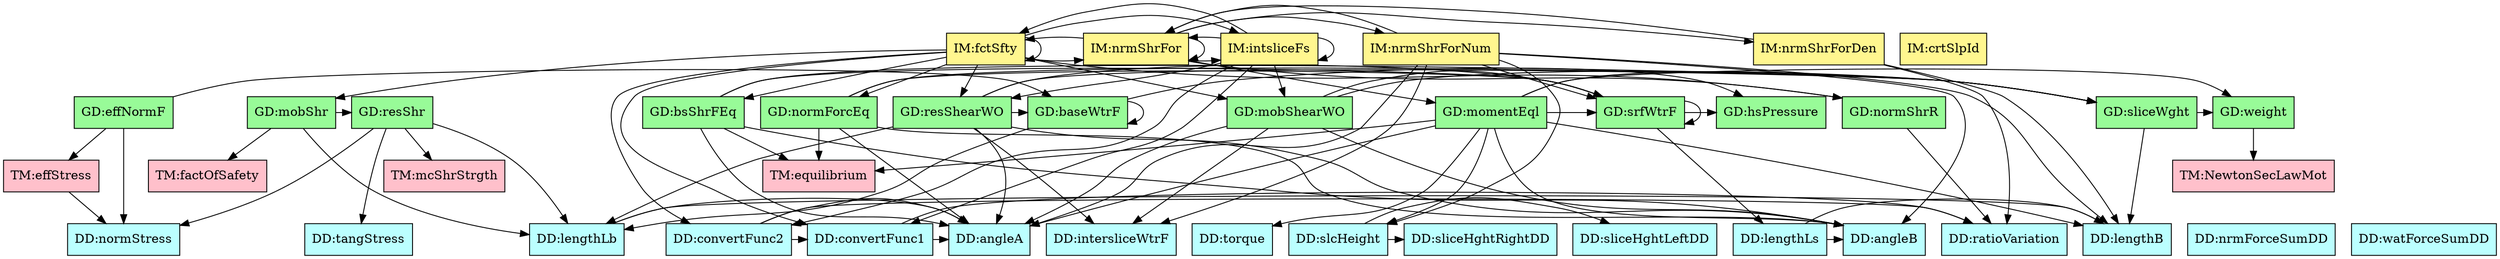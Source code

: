 digraph refvsref {
	l_bi -> alpha_i;
	l_bi -> b_i;
	l_si -> beta_i;
	l_si -> b_i;
	h_i -> hR;
	h_i -> hL;
	Phi -> alpha_i;
	Phi -> f_i;
	Psi -> alpha_i;
	Psi -> f_i;
	Psi -> Phi;
	effectiveStressTMMK -> sigma;
	normForcEqMK -> alpha_i;
	normForcEqMK -> beta_i;
	normForcEqMK -> equilibriumCSCSMK;
	normForcEqMK -> sliceWghtMK;
	normForcEqMK -> srfWtrFMK;
	bsShrFEqMK -> alpha_i;
	bsShrFEqMK -> beta_i;
	bsShrFEqMK -> equilibriumCSCSMK;
	bsShrFEqMK -> sliceWghtMK;
	bsShrFEqMK -> srfWtrFMK;
	resShrMK -> l_bi;
	resShrMK -> sigma;
	resShrMK -> tau;
	resShrMK -> mcShrSrgthMK;
	mobShrMK -> l_bi;
	mobShrMK -> factOfSafetyTMMK;
	mobShrMK -> resShrMK;
	effNormFMK -> sigma;
	effNormFMK -> effectiveStressTMMK;
	effNormFMK -> baseWtrFMK;
	resShearWOMK -> H_i;
	resShearWOMK -> alpha_i;
	resShearWOMK -> beta_i;
	resShearWOMK -> l_bi;
	resShearWOMK -> sliceWghtMK;
	resShearWOMK -> baseWtrFMK;
	resShearWOMK -> srfWtrFMK;
	mobShearWOMK -> H_i;
	mobShearWOMK -> alpha_i;
	mobShearWOMK -> beta_i;
	mobShearWOMK -> sliceWghtMK;
	mobShearWOMK -> srfWtrFMK;
	X_iMK -> f_i;
	momentEqlCSMK -> alpha_i;
	momentEqlCSMK -> beta_i;
	momentEqlCSMK -> b_i;
	momentEqlCSMK -> h_i;
	momentEqlCSMK -> torque;
	momentEqlCSMK -> equilibriumCSCSMK;
	momentEqlCSMK -> weightMK;
	momentEqlCSMK -> sliceWghtMK;
	momentEqlCSMK -> srfWtrFMK;
	weightMK -> newtonSLMK;
	sliceWghtMK -> b_i;
	sliceWghtMK -> weightMK;
	baseWtrFMK -> l_bi;
	baseWtrFMK -> pressureMK;
	baseWtrFMK -> baseWtrFMK;
	srfWtrFMK -> l_si;
	srfWtrFMK -> pressureMK;
	srfWtrFMK -> srfWtrFMK;
	FSMK -> Phi;
	FSMK -> Psi;
	FSMK -> normForcEqMK;
	FSMK -> bsShrFEqMK;
	FSMK -> mobShrMK;
	FSMK -> resShearWOMK;
	FSMK -> mobShearWOMK;
	FSMK -> X_iMK;
	FSMK -> FSMK;
	FSMK -> nrmShrForIMMK;
	FSMK -> intsliceFsRCMK;
	nrmShrForIMMK -> X_iMK;
	nrmShrForIMMK -> momentEqlCSMK;
	nrmShrForIMMK -> FSMK;
	nrmShrForIMMK -> nrmShrForIMMK;
	nrmShrForIMMK -> nrmShrForNumRCMK;
	nrmShrForIMMK -> nrmShrForDenRCMK;
	nrmShrForIMMK -> intsliceFsRCMK;
	nrmShrForNumRCMK -> H_i;
	nrmShrForNumRCMK -> alpha_i;
	nrmShrForNumRCMK -> beta_i;
	nrmShrForNumRCMK -> b_i;
	nrmShrForNumRCMK -> h_i;
	nrmShrForNumRCMK -> srfWtrFMK;
	nrmShrForNumRCMK -> nrmShrForIMMK;
	nrmShrForDenRCMK -> b_i;
	nrmShrForDenRCMK -> f_i;
	nrmShrForDenRCMK -> nrmShrForIMMK;
	intsliceFsRCMK -> Phi;
	intsliceFsRCMK -> Psi;
	intsliceFsRCMK -> resShearWOMK;
	intsliceFsRCMK -> mobShearWOMK;
	intsliceFsRCMK -> FSMK;
	intsliceFsRCMK -> nrmShrForIMMK;
	intsliceFsRCMK -> intsliceFsRCMK;


	H_i	[shape=box, color=black, style=filled, fillcolor=paleturquoise1, label="DD:intersliceWtrF"];
	alpha_i	[shape=box, color=black, style=filled, fillcolor=paleturquoise1, label="DD:angleA"];
	beta_i	[shape=box, color=black, style=filled, fillcolor=paleturquoise1, label="DD:angleB"];
	b_i	[shape=box, color=black, style=filled, fillcolor=paleturquoise1, label="DD:lengthB"];
	l_bi	[shape=box, color=black, style=filled, fillcolor=paleturquoise1, label="DD:lengthLb"];
	l_si	[shape=box, color=black, style=filled, fillcolor=paleturquoise1, label="DD:lengthLs"];
	h_i	[shape=box, color=black, style=filled, fillcolor=paleturquoise1, label="DD:slcHeight"];
	sigma	[shape=box, color=black, style=filled, fillcolor=paleturquoise1, label="DD:normStress"];
	tau	[shape=box, color=black, style=filled, fillcolor=paleturquoise1, label="DD:tangStress"];
	torque	[shape=box, color=black, style=filled, fillcolor=paleturquoise1, label="DD:torque"];
	f_i	[shape=box, color=black, style=filled, fillcolor=paleturquoise1, label="DD:ratioVariation"];
	Phi	[shape=box, color=black, style=filled, fillcolor=paleturquoise1, label="DD:convertFunc1"];
	Psi	[shape=box, color=black, style=filled, fillcolor=paleturquoise1, label="DD:convertFunc2"];
	F_xG	[shape=box, color=black, style=filled, fillcolor=paleturquoise1, label="DD:nrmForceSumDD"];
	F_xH	[shape=box, color=black, style=filled, fillcolor=paleturquoise1, label="DD:watForceSumDD"];
	hR	[shape=box, color=black, style=filled, fillcolor=paleturquoise1, label="DD:sliceHghtRightDD"];
	hL	[shape=box, color=black, style=filled, fillcolor=paleturquoise1, label="DD:sliceHghtLeftDD"];

	subgraph DD {
	rank="same"
	{H_i, alpha_i, beta_i, b_i, l_bi, l_si, h_i, sigma, tau, torque, f_i, Phi, Psi, F_xG, F_xH, hR, hL}
	}

	factOfSafetyTMMK	[shape=box, color=black, style=filled, fillcolor=pink, label="TM:factOfSafety"];
	equilibriumCSCSMK	[shape=box, color=black, style=filled, fillcolor=pink, label="TM:equilibrium"];
	mcShrSrgthMK	[shape=box, color=black, style=filled, fillcolor=pink, label="TM:mcShrStrgth"];
	effectiveStressTMMK	[shape=box, color=black, style=filled, fillcolor=pink, label="TM:effStress"];
	newtonSLMK	[shape=box, color=black, style=filled, fillcolor=pink, label="TM:NewtonSecLawMot"];

	subgraph TM {
	rank="same"
	{factOfSafetyTMMK, equilibriumCSCSMK, mcShrSrgthMK, effectiveStressTMMK, newtonSLMK}
	}

	normForcEqMK	[shape=box, color=black, style=filled, fillcolor=palegreen, label="GD:normForcEq"];
	bsShrFEqMK	[shape=box, color=black, style=filled, fillcolor=palegreen, label="GD:bsShrFEq"];
	resShrMK	[shape=box, color=black, style=filled, fillcolor=palegreen, label="GD:resShr"];
	mobShrMK	[shape=box, color=black, style=filled, fillcolor=palegreen, label="GD:mobShr"];
	effNormFMK	[shape=box, color=black, style=filled, fillcolor=palegreen, label="GD:effNormF"];
	resShearWOMK	[shape=box, color=black, style=filled, fillcolor=palegreen, label="GD:resShearWO"];
	mobShearWOMK	[shape=box, color=black, style=filled, fillcolor=palegreen, label="GD:mobShearWO"];
	X_iMK	[shape=box, color=black, style=filled, fillcolor=palegreen, label="GD:normShrR"];
	momentEqlCSMK	[shape=box, color=black, style=filled, fillcolor=palegreen, label="GD:momentEql"];
	weightMK	[shape=box, color=black, style=filled, fillcolor=palegreen, label="GD:weight"];
	sliceWghtMK	[shape=box, color=black, style=filled, fillcolor=palegreen, label="GD:sliceWght"];
	pressureMK	[shape=box, color=black, style=filled, fillcolor=palegreen, label="GD:hsPressure"];
	baseWtrFMK	[shape=box, color=black, style=filled, fillcolor=palegreen, label="GD:baseWtrF"];
	srfWtrFMK	[shape=box, color=black, style=filled, fillcolor=palegreen, label="GD:srfWtrF"];

	subgraph GD {
	rank="same"
	{normForcEqMK, bsShrFEqMK, resShrMK, mobShrMK, effNormFMK, resShearWOMK, mobShearWOMK, X_iMK, momentEqlCSMK, weightMK, sliceWghtMK, pressureMK, baseWtrFMK, srfWtrFMK}
	}

	FSMK	[shape=box, color=black, style=filled, fillcolor=khaki1, label="IM:fctSfty"];
	nrmShrForIMMK	[shape=box, color=black, style=filled, fillcolor=khaki1, label="IM:nrmShrFor"];
	nrmShrForNumRCMK	[shape=box, color=black, style=filled, fillcolor=khaki1, label="IM:nrmShrForNum"];
	nrmShrForDenRCMK	[shape=box, color=black, style=filled, fillcolor=khaki1, label="IM:nrmShrForDen"];
	intsliceFsRCMK	[shape=box, color=black, style=filled, fillcolor=khaki1, label="IM:intsliceFs"];
	crtSlpIdIMMK	[shape=box, color=black, style=filled, fillcolor=khaki1, label="IM:crtSlpId"];

	subgraph IM {
	rank="same"
	{FSMK, nrmShrForIMMK, nrmShrForNumRCMK, nrmShrForDenRCMK, intsliceFsRCMK, crtSlpIdIMMK}
	}

}

